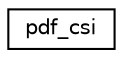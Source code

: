 digraph "Graphical Class Hierarchy"
{
 // LATEX_PDF_SIZE
  edge [fontname="Helvetica",fontsize="10",labelfontname="Helvetica",labelfontsize="10"];
  node [fontname="Helvetica",fontsize="10",shape=record];
  rankdir="LR";
  Node0 [label="pdf_csi",height=0.2,width=0.4,color="black", fillcolor="white", style="filled",URL="$structpdf__csi.html",tooltip=" "];
}
